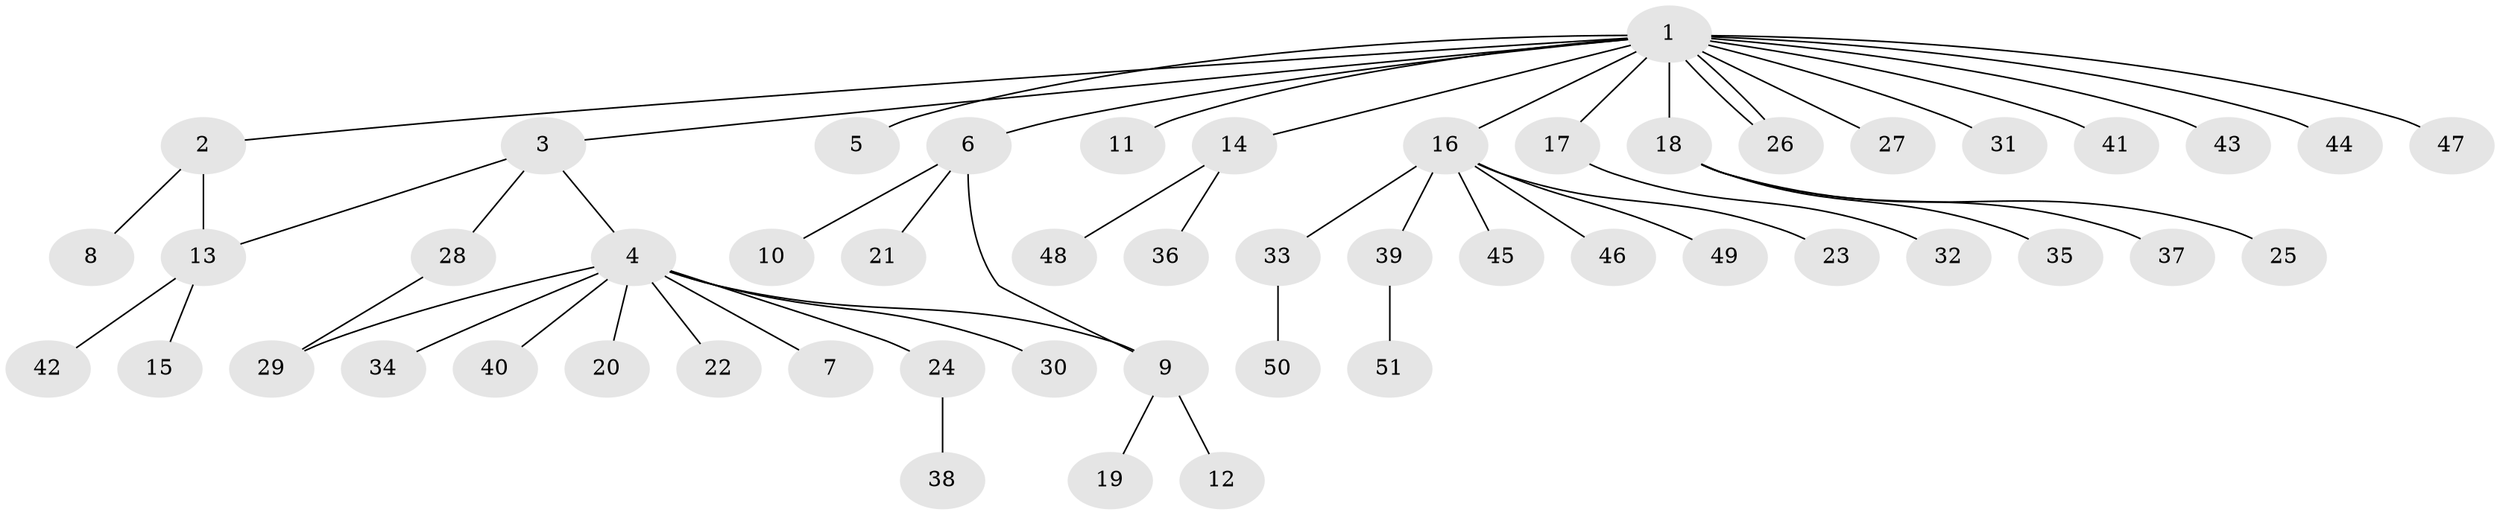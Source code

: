 // coarse degree distribution, {1: 0.7272727272727273, 6: 0.045454545454545456, 2: 0.09090909090909091, 3: 0.045454545454545456, 13: 0.045454545454545456, 4: 0.045454545454545456}
// Generated by graph-tools (version 1.1) at 2025/36/03/04/25 23:36:40]
// undirected, 51 vertices, 54 edges
graph export_dot {
  node [color=gray90,style=filled];
  1;
  2;
  3;
  4;
  5;
  6;
  7;
  8;
  9;
  10;
  11;
  12;
  13;
  14;
  15;
  16;
  17;
  18;
  19;
  20;
  21;
  22;
  23;
  24;
  25;
  26;
  27;
  28;
  29;
  30;
  31;
  32;
  33;
  34;
  35;
  36;
  37;
  38;
  39;
  40;
  41;
  42;
  43;
  44;
  45;
  46;
  47;
  48;
  49;
  50;
  51;
  1 -- 2;
  1 -- 3;
  1 -- 5;
  1 -- 6;
  1 -- 11;
  1 -- 14;
  1 -- 16;
  1 -- 17;
  1 -- 18;
  1 -- 26;
  1 -- 26;
  1 -- 27;
  1 -- 31;
  1 -- 41;
  1 -- 43;
  1 -- 44;
  1 -- 47;
  2 -- 8;
  2 -- 13;
  3 -- 4;
  3 -- 13;
  3 -- 28;
  4 -- 7;
  4 -- 9;
  4 -- 20;
  4 -- 22;
  4 -- 24;
  4 -- 29;
  4 -- 30;
  4 -- 34;
  4 -- 40;
  6 -- 9;
  6 -- 10;
  6 -- 21;
  9 -- 12;
  9 -- 19;
  13 -- 15;
  13 -- 42;
  14 -- 36;
  14 -- 48;
  16 -- 23;
  16 -- 33;
  16 -- 39;
  16 -- 45;
  16 -- 46;
  16 -- 49;
  17 -- 32;
  18 -- 25;
  18 -- 35;
  18 -- 37;
  24 -- 38;
  28 -- 29;
  33 -- 50;
  39 -- 51;
}
